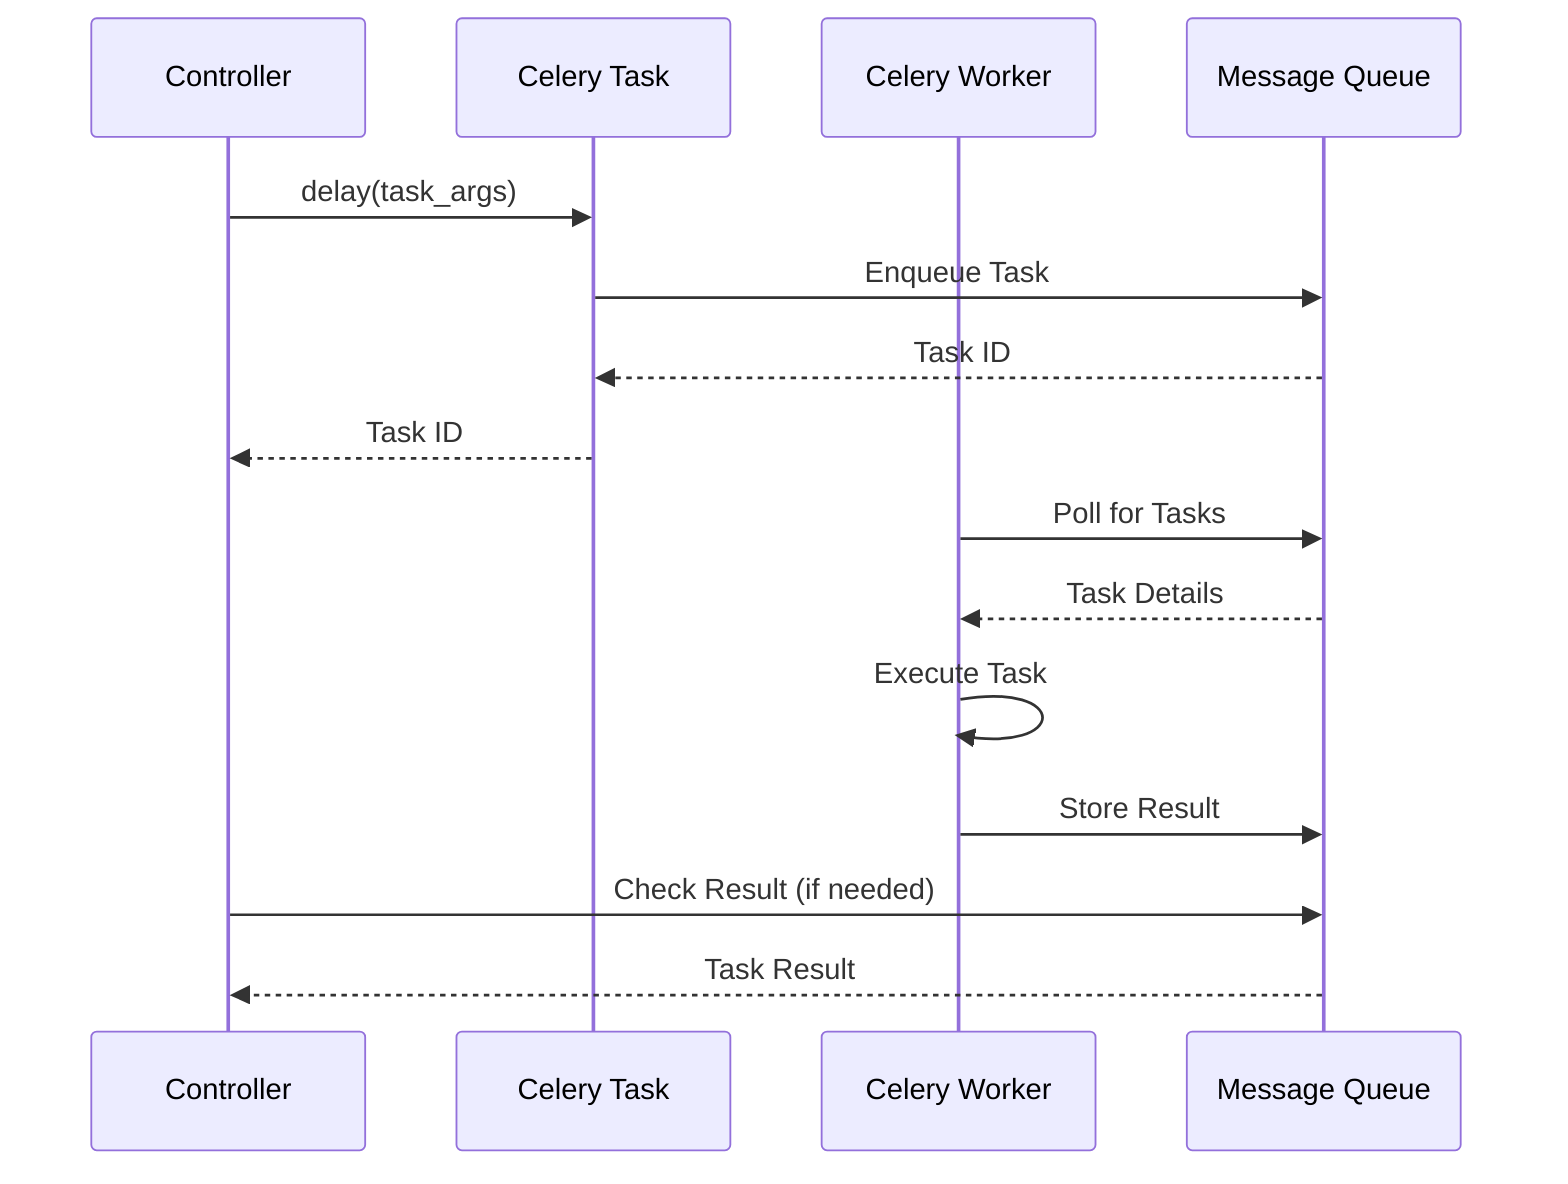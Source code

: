 sequenceDiagram
    participant C as Controller
    participant CT as Celery Task
    participant CW as Celery Worker
    participant MQ as Message Queue

    C->>CT: delay(task_args)
    CT->>MQ: Enqueue Task
    MQ-->>CT: Task ID
    CT-->>C: Task ID
    CW->>MQ: Poll for Tasks
    MQ-->>CW: Task Details
    CW->>CW: Execute Task
    CW->>MQ: Store Result
    C->>MQ: Check Result (if needed)
    MQ-->>C: Task Result